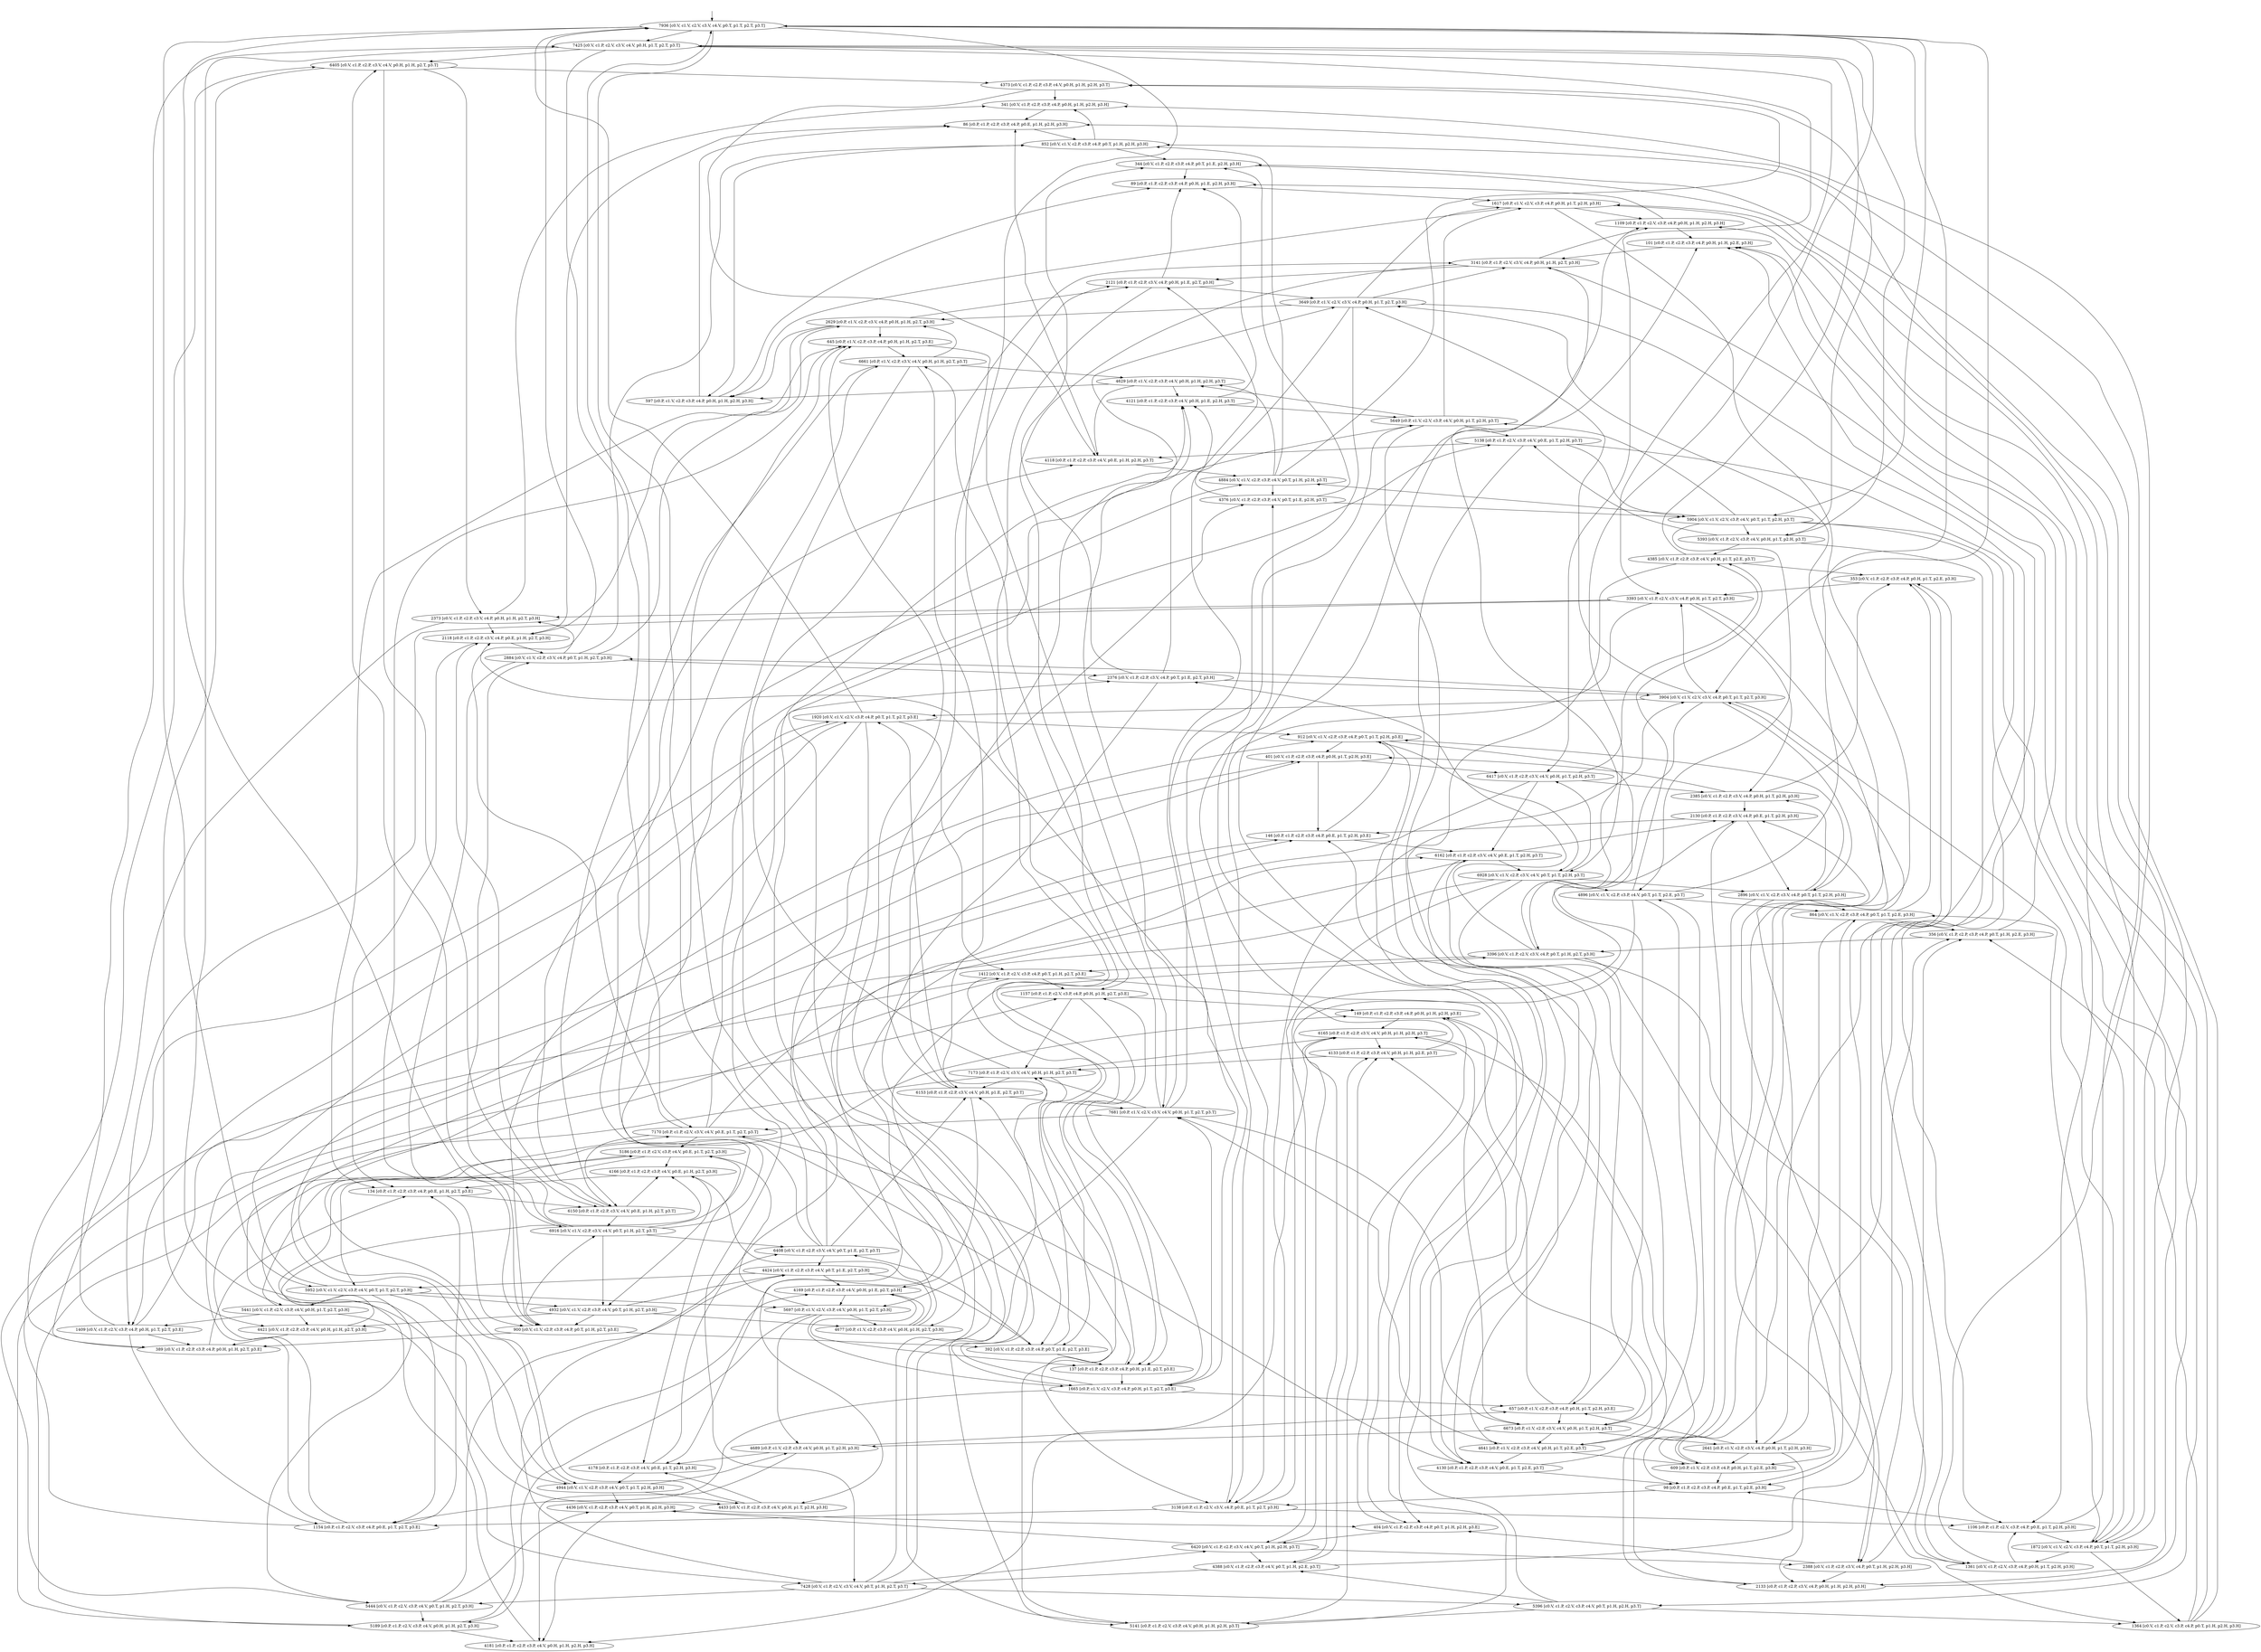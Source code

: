 digraph system {
_7936[label="", shape=none ];
_7936->7936;
341 [label= "341 [c0.V, c1.P, c2.P, c3.P, c4.P, p0.H, p1.H, p2.H, p3.H]"];
597 [label= "597 [c0.P, c1.V, c2.P, c3.P, c4.P, p0.H, p1.H, p2.H, p3.H]"];
1109 [label= "1109 [c0.P, c1.P, c2.V, c3.P, c4.P, p0.H, p1.H, p2.H, p3.H]"];
2133 [label= "2133 [c0.P, c1.P, c2.P, c3.V, c4.P, p0.H, p1.H, p2.H, p3.H]"];
4181 [label= "4181 [c0.P, c1.P, c2.P, c3.P, c4.V, p0.H, p1.H, p2.H, p3.H]"];
149 [label= "149 [c0.P, c1.P, c2.P, c3.P, c4.P, p0.H, p1.H, p2.H, p3.E]"];
4373 [label= "4373 [c0.V, c1.P, c2.P, c3.P, c4.V, p0.H, p1.H, p2.H, p3.T]"];
4629 [label= "4629 [c0.P, c1.V, c2.P, c3.P, c4.V, p0.H, p1.H, p2.H, p3.T]"];
5141 [label= "5141 [c0.P, c1.P, c2.V, c3.P, c4.V, p0.H, p1.H, p2.H, p3.T]"];
6165 [label= "6165 [c0.P, c1.P, c2.P, c3.V, c4.V, p0.H, p1.H, p2.H, p3.T]"];
101 [label= "101 [c0.P, c1.P, c2.P, c3.P, c4.P, p0.H, p1.H, p2.E, p3.H]"];
4133 [label= "4133 [c0.P, c1.P, c2.P, c3.P, c4.V, p0.H, p1.H, p2.E, p3.T]"];
2373 [label= "2373 [c0.V, c1.P, c2.P, c3.V, c4.P, p0.H, p1.H, p2.T, p3.H]"];
4421 [label= "4421 [c0.V, c1.P, c2.P, c3.P, c4.V, p0.H, p1.H, p2.T, p3.H]"];
2629 [label= "2629 [c0.P, c1.V, c2.P, c3.V, c4.P, p0.H, p1.H, p2.T, p3.H]"];
4677 [label= "4677 [c0.P, c1.V, c2.P, c3.P, c4.V, p0.H, p1.H, p2.T, p3.H]"];
3141 [label= "3141 [c0.P, c1.P, c2.V, c3.V, c4.P, p0.H, p1.H, p2.T, p3.H]"];
5189 [label= "5189 [c0.P, c1.P, c2.V, c3.P, c4.V, p0.H, p1.H, p2.T, p3.H]"];
389 [label= "389 [c0.V, c1.P, c2.P, c3.P, c4.P, p0.H, p1.H, p2.T, p3.E]"];
645 [label= "645 [c0.P, c1.V, c2.P, c3.P, c4.P, p0.H, p1.H, p2.T, p3.E]"];
1157 [label= "1157 [c0.P, c1.P, c2.V, c3.P, c4.P, p0.H, p1.H, p2.T, p3.E]"];
6405 [label= "6405 [c0.V, c1.P, c2.P, c3.V, c4.V, p0.H, p1.H, p2.T, p3.T]"];
6661 [label= "6661 [c0.P, c1.V, c2.P, c3.V, c4.V, p0.H, p1.H, p2.T, p3.T]"];
7173 [label= "7173 [c0.P, c1.P, c2.V, c3.V, c4.V, p0.H, p1.H, p2.T, p3.T]"];
89 [label= "89 [c0.P, c1.P, c2.P, c3.P, c4.P, p0.H, p1.E, p2.H, p3.H]"];
4121 [label= "4121 [c0.P, c1.P, c2.P, c3.P, c4.V, p0.H, p1.E, p2.H, p3.T]"];
2121 [label= "2121 [c0.P, c1.P, c2.P, c3.V, c4.P, p0.H, p1.E, p2.T, p3.H]"];
4169 [label= "4169 [c0.P, c1.P, c2.P, c3.P, c4.V, p0.H, p1.E, p2.T, p3.H]"];
137 [label= "137 [c0.P, c1.P, c2.P, c3.P, c4.P, p0.H, p1.E, p2.T, p3.E]"];
6153 [label= "6153 [c0.P, c1.P, c2.P, c3.V, c4.V, p0.H, p1.E, p2.T, p3.T]"];
1361 [label= "1361 [c0.V, c1.P, c2.V, c3.P, c4.P, p0.H, p1.T, p2.H, p3.H]"];
2385 [label= "2385 [c0.V, c1.P, c2.P, c3.V, c4.P, p0.H, p1.T, p2.H, p3.H]"];
4433 [label= "4433 [c0.V, c1.P, c2.P, c3.P, c4.V, p0.H, p1.T, p2.H, p3.H]"];
1617 [label= "1617 [c0.P, c1.V, c2.V, c3.P, c4.P, p0.H, p1.T, p2.H, p3.H]"];
2641 [label= "2641 [c0.P, c1.V, c2.P, c3.V, c4.P, p0.H, p1.T, p2.H, p3.H]"];
4689 [label= "4689 [c0.P, c1.V, c2.P, c3.P, c4.V, p0.H, p1.T, p2.H, p3.H]"];
401 [label= "401 [c0.V, c1.P, c2.P, c3.P, c4.P, p0.H, p1.T, p2.H, p3.E]"];
657 [label= "657 [c0.P, c1.V, c2.P, c3.P, c4.P, p0.H, p1.T, p2.H, p3.E]"];
5393 [label= "5393 [c0.V, c1.P, c2.V, c3.P, c4.V, p0.H, p1.T, p2.H, p3.T]"];
6417 [label= "6417 [c0.V, c1.P, c2.P, c3.V, c4.V, p0.H, p1.T, p2.H, p3.T]"];
5649 [label= "5649 [c0.P, c1.V, c2.V, c3.P, c4.V, p0.H, p1.T, p2.H, p3.T]"];
6673 [label= "6673 [c0.P, c1.V, c2.P, c3.V, c4.V, p0.H, p1.T, p2.H, p3.T]"];
353 [label= "353 [c0.V, c1.P, c2.P, c3.P, c4.P, p0.H, p1.T, p2.E, p3.H]"];
609 [label= "609 [c0.P, c1.V, c2.P, c3.P, c4.P, p0.H, p1.T, p2.E, p3.H]"];
4385 [label= "4385 [c0.V, c1.P, c2.P, c3.P, c4.V, p0.H, p1.T, p2.E, p3.T]"];
4641 [label= "4641 [c0.P, c1.V, c2.P, c3.P, c4.V, p0.H, p1.T, p2.E, p3.T]"];
3393 [label= "3393 [c0.V, c1.P, c2.V, c3.V, c4.P, p0.H, p1.T, p2.T, p3.H]"];
5441 [label= "5441 [c0.V, c1.P, c2.V, c3.P, c4.V, p0.H, p1.T, p2.T, p3.H]"];
3649 [label= "3649 [c0.P, c1.V, c2.V, c3.V, c4.P, p0.H, p1.T, p2.T, p3.H]"];
5697 [label= "5697 [c0.P, c1.V, c2.V, c3.P, c4.V, p0.H, p1.T, p2.T, p3.H]"];
1409 [label= "1409 [c0.V, c1.P, c2.V, c3.P, c4.P, p0.H, p1.T, p2.T, p3.E]"];
1665 [label= "1665 [c0.P, c1.V, c2.V, c3.P, c4.P, p0.H, p1.T, p2.T, p3.E]"];
7425 [label= "7425 [c0.V, c1.P, c2.V, c3.V, c4.V, p0.H, p1.T, p2.T, p3.T]"];
7681 [label= "7681 [c0.P, c1.V, c2.V, c3.V, c4.V, p0.H, p1.T, p2.T, p3.T]"];
86 [label= "86 [c0.P, c1.P, c2.P, c3.P, c4.P, p0.E, p1.H, p2.H, p3.H]"];
4118 [label= "4118 [c0.P, c1.P, c2.P, c3.P, c4.V, p0.E, p1.H, p2.H, p3.T]"];
2118 [label= "2118 [c0.P, c1.P, c2.P, c3.V, c4.P, p0.E, p1.H, p2.T, p3.H]"];
4166 [label= "4166 [c0.P, c1.P, c2.P, c3.P, c4.V, p0.E, p1.H, p2.T, p3.H]"];
134 [label= "134 [c0.P, c1.P, c2.P, c3.P, c4.P, p0.E, p1.H, p2.T, p3.E]"];
6150 [label= "6150 [c0.P, c1.P, c2.P, c3.V, c4.V, p0.E, p1.H, p2.T, p3.T]"];
1106 [label= "1106 [c0.P, c1.P, c2.V, c3.P, c4.P, p0.E, p1.T, p2.H, p3.H]"];
2130 [label= "2130 [c0.P, c1.P, c2.P, c3.V, c4.P, p0.E, p1.T, p2.H, p3.H]"];
4178 [label= "4178 [c0.P, c1.P, c2.P, c3.P, c4.V, p0.E, p1.T, p2.H, p3.H]"];
146 [label= "146 [c0.P, c1.P, c2.P, c3.P, c4.P, p0.E, p1.T, p2.H, p3.E]"];
5138 [label= "5138 [c0.P, c1.P, c2.V, c3.P, c4.V, p0.E, p1.T, p2.H, p3.T]"];
6162 [label= "6162 [c0.P, c1.P, c2.P, c3.V, c4.V, p0.E, p1.T, p2.H, p3.T]"];
98 [label= "98 [c0.P, c1.P, c2.P, c3.P, c4.P, p0.E, p1.T, p2.E, p3.H]"];
4130 [label= "4130 [c0.P, c1.P, c2.P, c3.P, c4.V, p0.E, p1.T, p2.E, p3.T]"];
3138 [label= "3138 [c0.P, c1.P, c2.V, c3.V, c4.P, p0.E, p1.T, p2.T, p3.H]"];
5186 [label= "5186 [c0.P, c1.P, c2.V, c3.P, c4.V, p0.E, p1.T, p2.T, p3.H]"];
1154 [label= "1154 [c0.P, c1.P, c2.V, c3.P, c4.P, p0.E, p1.T, p2.T, p3.E]"];
7170 [label= "7170 [c0.P, c1.P, c2.V, c3.V, c4.V, p0.E, p1.T, p2.T, p3.T]"];
852 [label= "852 [c0.V, c1.V, c2.P, c3.P, c4.P, p0.T, p1.H, p2.H, p3.H]"];
1364 [label= "1364 [c0.V, c1.P, c2.V, c3.P, c4.P, p0.T, p1.H, p2.H, p3.H]"];
2388 [label= "2388 [c0.V, c1.P, c2.P, c3.V, c4.P, p0.T, p1.H, p2.H, p3.H]"];
4436 [label= "4436 [c0.V, c1.P, c2.P, c3.P, c4.V, p0.T, p1.H, p2.H, p3.H]"];
404 [label= "404 [c0.V, c1.P, c2.P, c3.P, c4.P, p0.T, p1.H, p2.H, p3.E]"];
4884 [label= "4884 [c0.V, c1.V, c2.P, c3.P, c4.V, p0.T, p1.H, p2.H, p3.T]"];
5396 [label= "5396 [c0.V, c1.P, c2.V, c3.P, c4.V, p0.T, p1.H, p2.H, p3.T]"];
6420 [label= "6420 [c0.V, c1.P, c2.P, c3.V, c4.V, p0.T, p1.H, p2.H, p3.T]"];
356 [label= "356 [c0.V, c1.P, c2.P, c3.P, c4.P, p0.T, p1.H, p2.E, p3.H]"];
4388 [label= "4388 [c0.V, c1.P, c2.P, c3.P, c4.V, p0.T, p1.H, p2.E, p3.T]"];
2884 [label= "2884 [c0.V, c1.V, c2.P, c3.V, c4.P, p0.T, p1.H, p2.T, p3.H]"];
4932 [label= "4932 [c0.V, c1.V, c2.P, c3.P, c4.V, p0.T, p1.H, p2.T, p3.H]"];
3396 [label= "3396 [c0.V, c1.P, c2.V, c3.V, c4.P, p0.T, p1.H, p2.T, p3.H]"];
5444 [label= "5444 [c0.V, c1.P, c2.V, c3.P, c4.V, p0.T, p1.H, p2.T, p3.H]"];
900 [label= "900 [c0.V, c1.V, c2.P, c3.P, c4.P, p0.T, p1.H, p2.T, p3.E]"];
1412 [label= "1412 [c0.V, c1.P, c2.V, c3.P, c4.P, p0.T, p1.H, p2.T, p3.E]"];
6916 [label= "6916 [c0.V, c1.V, c2.P, c3.V, c4.V, p0.T, p1.H, p2.T, p3.T]"];
7428 [label= "7428 [c0.V, c1.P, c2.V, c3.V, c4.V, p0.T, p1.H, p2.T, p3.T]"];
344 [label= "344 [c0.V, c1.P, c2.P, c3.P, c4.P, p0.T, p1.E, p2.H, p3.H]"];
4376 [label= "4376 [c0.V, c1.P, c2.P, c3.P, c4.V, p0.T, p1.E, p2.H, p3.T]"];
2376 [label= "2376 [c0.V, c1.P, c2.P, c3.V, c4.P, p0.T, p1.E, p2.T, p3.H]"];
4424 [label= "4424 [c0.V, c1.P, c2.P, c3.P, c4.V, p0.T, p1.E, p2.T, p3.H]"];
392 [label= "392 [c0.V, c1.P, c2.P, c3.P, c4.P, p0.T, p1.E, p2.T, p3.E]"];
6408 [label= "6408 [c0.V, c1.P, c2.P, c3.V, c4.V, p0.T, p1.E, p2.T, p3.T]"];
1872 [label= "1872 [c0.V, c1.V, c2.V, c3.P, c4.P, p0.T, p1.T, p2.H, p3.H]"];
2896 [label= "2896 [c0.V, c1.V, c2.P, c3.V, c4.P, p0.T, p1.T, p2.H, p3.H]"];
4944 [label= "4944 [c0.V, c1.V, c2.P, c3.P, c4.V, p0.T, p1.T, p2.H, p3.H]"];
912 [label= "912 [c0.V, c1.V, c2.P, c3.P, c4.P, p0.T, p1.T, p2.H, p3.E]"];
5904 [label= "5904 [c0.V, c1.V, c2.V, c3.P, c4.V, p0.T, p1.T, p2.H, p3.T]"];
6928 [label= "6928 [c0.V, c1.V, c2.P, c3.V, c4.V, p0.T, p1.T, p2.H, p3.T]"];
864 [label= "864 [c0.V, c1.V, c2.P, c3.P, c4.P, p0.T, p1.T, p2.E, p3.H]"];
4896 [label= "4896 [c0.V, c1.V, c2.P, c3.P, c4.V, p0.T, p1.T, p2.E, p3.T]"];
3904 [label= "3904 [c0.V, c1.V, c2.V, c3.V, c4.P, p0.T, p1.T, p2.T, p3.H]"];
5952 [label= "5952 [c0.V, c1.V, c2.V, c3.P, c4.V, p0.T, p1.T, p2.T, p3.H]"];
1920 [label= "1920 [c0.V, c1.V, c2.V, c3.P, c4.P, p0.T, p1.T, p2.T, p3.E]"];
7936 [label= "7936 [c0.V, c1.V, c2.V, c3.V, c4.V, p0.T, p1.T, p2.T, p3.T]"];
2133->149 [label= ""];
4181->149 [label= ""];
4373->341 [label= ""];
4629->597 [label= ""];
5141->1109 [label= ""];
6165->2133 [label= ""];
6165->4181 [label= ""];
149->6165 [label= ""];
1109->101 [label= ""];
2133->101 [label= ""];
5141->4133 [label= ""];
6165->4133 [label= ""];
2373->341 [label= ""];
2629->597 [label= ""];
3141->1109 [label= ""];
3141->2133 [label= ""];
5189->4181 [label= ""];
1157->149 [label= ""];
6405->4373 [label= ""];
6661->4629 [label= ""];
7173->5141 [label= ""];
7173->6165 [label= ""];
4133->101 [label= ""];
101->3141 [label= ""];
4133->7173 [label= ""];
2373->389 [label= ""];
4421->389 [label= ""];
2629->645 [label= ""];
4677->645 [label= ""];
3141->1157 [label= ""];
5189->1157 [label= ""];
6405->2373 [label= ""];
6405->4421 [label= ""];
6661->2629 [label= ""];
6661->4677 [label= ""];
7173->3141 [label= ""];
7173->5189 [label= ""];
389->6405 [label= ""];
645->6661 [label= ""];
1157->7173 [label= ""];
597->89 [label= ""];
1109->89 [label= ""];
4629->4121 [label= ""];
5141->4121 [label= ""];
2629->2121 [label= ""];
4677->4169 [label= ""];
3141->2121 [label= ""];
5189->4169 [label= ""];
645->137 [label= ""];
1157->137 [label= ""];
6661->6153 [label= ""];
7173->6153 [label= ""];
1361->341 [label= ""];
1617->597 [label= ""];
1617->1109 [label= ""];
2641->2133 [label= ""];
4689->4181 [label= ""];
657->149 [label= ""];
5393->4373 [label= ""];
5649->4629 [label= ""];
5649->5141 [label= ""];
6673->6165 [label= ""];
609->101 [label= ""];
4641->4133 [label= ""];
3393->2373 [label= ""];
5441->4421 [label= ""];
3649->2629 [label= ""];
5697->4677 [label= ""];
3649->3141 [label= ""];
5697->5189 [label= ""];
1409->389 [label= ""];
1665->645 [label= ""];
1665->1157 [label= ""];
7425->6405 [label= ""];
7681->6661 [label= ""];
7681->7173 [label= ""];
4121->89 [label= ""];
2121->89 [label= ""];
6153->4121 [label= ""];
2121->137 [label= ""];
4169->137 [label= ""];
6153->2121 [label= ""];
6153->4169 [label= ""];
137->6153 [label= ""];
89->1617 [label= ""];
4121->5649 [label= ""];
2121->3649 [label= ""];
4169->5697 [label= ""];
137->1665 [label= ""];
6153->7681 [label= ""];
2385->401 [label= ""];
4433->401 [label= ""];
2641->657 [label= ""];
4689->657 [label= ""];
5393->1361 [label= ""];
6417->2385 [label= ""];
6417->4433 [label= ""];
5649->1617 [label= ""];
6673->2641 [label= ""];
6673->4689 [label= ""];
401->6417 [label= ""];
657->6673 [label= ""];
1361->353 [label= ""];
2385->353 [label= ""];
1617->609 [label= ""];
2641->609 [label= ""];
5393->4385 [label= ""];
6417->4385 [label= ""];
5649->4641 [label= ""];
6673->4641 [label= ""];
3393->1361 [label= ""];
3393->2385 [label= ""];
5441->4433 [label= ""];
3649->1617 [label= ""];
3649->2641 [label= ""];
5697->4689 [label= ""];
1409->401 [label= ""];
1665->657 [label= ""];
7425->5393 [label= ""];
7425->6417 [label= ""];
7681->5649 [label= ""];
7681->6673 [label= ""];
4385->353 [label= ""];
4641->609 [label= ""];
353->3393 [label= ""];
609->3649 [label= ""];
4385->7425 [label= ""];
4641->7681 [label= ""];
3393->1409 [label= ""];
5441->1409 [label= ""];
3649->1665 [label= ""];
5697->1665 [label= ""];
7425->3393 [label= ""];
7425->5441 [label= ""];
7681->3649 [label= ""];
7681->5697 [label= ""];
1409->7425 [label= ""];
1665->7681 [label= ""];
341->86 [label= ""];
597->86 [label= ""];
4373->4118 [label= ""];
4629->4118 [label= ""];
2373->2118 [label= ""];
4421->4166 [label= ""];
2629->2118 [label= ""];
4677->4166 [label= ""];
389->134 [label= ""];
645->134 [label= ""];
6405->6150 [label= ""];
6661->6150 [label= ""];
1361->1106 [label= ""];
2385->2130 [label= ""];
4433->4178 [label= ""];
1617->1106 [label= ""];
2641->2130 [label= ""];
4689->4178 [label= ""];
401->146 [label= ""];
657->146 [label= ""];
5393->5138 [label= ""];
6417->6162 [label= ""];
5649->5138 [label= ""];
6673->6162 [label= ""];
353->98 [label= ""];
609->98 [label= ""];
4385->4130 [label= ""];
4641->4130 [label= ""];
3393->3138 [label= ""];
5441->5186 [label= ""];
3649->3138 [label= ""];
5697->5186 [label= ""];
1409->1154 [label= ""];
1665->1154 [label= ""];
7425->7170 [label= ""];
7681->7170 [label= ""];
852->341 [label= ""];
852->597 [label= ""];
1364->1109 [label= ""];
2388->2133 [label= ""];
4436->4181 [label= ""];
404->149 [label= ""];
4884->4373 [label= ""];
4884->4629 [label= ""];
5396->5141 [label= ""];
6420->6165 [label= ""];
356->101 [label= ""];
4388->4133 [label= ""];
2884->2373 [label= ""];
4932->4421 [label= ""];
2884->2629 [label= ""];
4932->4677 [label= ""];
3396->3141 [label= ""];
5444->5189 [label= ""];
900->389 [label= ""];
900->645 [label= ""];
1412->1157 [label= ""];
6916->6405 [label= ""];
6916->6661 [label= ""];
7428->7173 [label= ""];
344->89 [label= ""];
4376->4121 [label= ""];
2376->2121 [label= ""];
4424->4169 [label= ""];
392->137 [label= ""];
6408->6153 [label= ""];
1872->1361 [label= ""];
2896->2385 [label= ""];
4944->4433 [label= ""];
1872->1617 [label= ""];
2896->2641 [label= ""];
4944->4689 [label= ""];
912->401 [label= ""];
912->657 [label= ""];
5904->5393 [label= ""];
6928->6417 [label= ""];
5904->5649 [label= ""];
6928->6673 [label= ""];
864->353 [label= ""];
864->609 [label= ""];
4896->4385 [label= ""];
4896->4641 [label= ""];
3904->3393 [label= ""];
5952->5441 [label= ""];
3904->3649 [label= ""];
5952->5697 [label= ""];
1920->1409 [label= ""];
1920->1665 [label= ""];
7936->7425 [label= ""];
7936->7681 [label= ""];
4118->86 [label= ""];
2118->86 [label= ""];
6150->4118 [label= ""];
2118->134 [label= ""];
4166->134 [label= ""];
6150->2118 [label= ""];
6150->4166 [label= ""];
134->6150 [label= ""];
1106->86 [label= ""];
5138->4118 [label= ""];
3138->2118 [label= ""];
5186->4166 [label= ""];
1154->134 [label= ""];
7170->6150 [label= ""];
2130->146 [label= ""];
4178->146 [label= ""];
5138->1106 [label= ""];
6162->2130 [label= ""];
6162->4178 [label= ""];
146->6162 [label= ""];
1106->98 [label= ""];
2130->98 [label= ""];
5138->4130 [label= ""];
6162->4130 [label= ""];
3138->1106 [label= ""];
3138->2130 [label= ""];
5186->4178 [label= ""];
1154->146 [label= ""];
7170->5138 [label= ""];
7170->6162 [label= ""];
4130->98 [label= ""];
98->3138 [label= ""];
4130->7170 [label= ""];
3138->1154 [label= ""];
5186->1154 [label= ""];
7170->3138 [label= ""];
7170->5186 [label= ""];
1154->7170 [label= ""];
86->852 [label= ""];
4118->4884 [label= ""];
2118->2884 [label= ""];
4166->4932 [label= ""];
134->900 [label= ""];
6150->6916 [label= ""];
1106->1872 [label= ""];
2130->2896 [label= ""];
4178->4944 [label= ""];
146->912 [label= ""];
5138->5904 [label= ""];
6162->6928 [label= ""];
98->864 [label= ""];
4130->4896 [label= ""];
3138->3904 [label= ""];
5186->5952 [label= ""];
1154->1920 [label= ""];
7170->7936 [label= ""];
2388->404 [label= ""];
4436->404 [label= ""];
4884->852 [label= ""];
5396->1364 [label= ""];
6420->2388 [label= ""];
6420->4436 [label= ""];
404->6420 [label= ""];
1364->356 [label= ""];
2388->356 [label= ""];
5396->4388 [label= ""];
6420->4388 [label= ""];
2884->852 [label= ""];
3396->1364 [label= ""];
3396->2388 [label= ""];
5444->4436 [label= ""];
1412->404 [label= ""];
6916->4884 [label= ""];
7428->5396 [label= ""];
7428->6420 [label= ""];
4388->356 [label= ""];
356->3396 [label= ""];
4388->7428 [label= ""];
2884->900 [label= ""];
4932->900 [label= ""];
3396->1412 [label= ""];
5444->1412 [label= ""];
6916->2884 [label= ""];
6916->4932 [label= ""];
7428->3396 [label= ""];
7428->5444 [label= ""];
900->6916 [label= ""];
1412->7428 [label= ""];
852->344 [label= ""];
1364->344 [label= ""];
4884->4376 [label= ""];
5396->4376 [label= ""];
2884->2376 [label= ""];
4932->4424 [label= ""];
3396->2376 [label= ""];
5444->4424 [label= ""];
900->392 [label= ""];
1412->392 [label= ""];
6916->6408 [label= ""];
7428->6408 [label= ""];
1872->852 [label= ""];
1872->1364 [label= ""];
2896->2388 [label= ""];
4944->4436 [label= ""];
912->404 [label= ""];
5904->4884 [label= ""];
5904->5396 [label= ""];
6928->6420 [label= ""];
864->356 [label= ""];
4896->4388 [label= ""];
3904->2884 [label= ""];
5952->4932 [label= ""];
3904->3396 [label= ""];
5952->5444 [label= ""];
1920->900 [label= ""];
1920->1412 [label= ""];
7936->6916 [label= ""];
7936->7428 [label= ""];
4376->344 [label= ""];
2376->344 [label= ""];
6408->4376 [label= ""];
2376->392 [label= ""];
4424->392 [label= ""];
6408->2376 [label= ""];
6408->4424 [label= ""];
392->6408 [label= ""];
344->1872 [label= ""];
4376->5904 [label= ""];
2376->3904 [label= ""];
4424->5952 [label= ""];
392->1920 [label= ""];
6408->7936 [label= ""];
2896->912 [label= ""];
4944->912 [label= ""];
5904->1872 [label= ""];
6928->2896 [label= ""];
6928->4944 [label= ""];
912->6928 [label= ""];
1872->864 [label= ""];
2896->864 [label= ""];
5904->4896 [label= ""];
6928->4896 [label= ""];
3904->1872 [label= ""];
3904->2896 [label= ""];
5952->4944 [label= ""];
1920->912 [label= ""];
7936->5904 [label= ""];
7936->6928 [label= ""];
4896->864 [label= ""];
864->3904 [label= ""];
4896->7936 [label= ""];
3904->1920 [label= ""];
5952->1920 [label= ""];
7936->3904 [label= ""];
7936->5952 [label= ""];
1920->7936 [label= ""];
}
